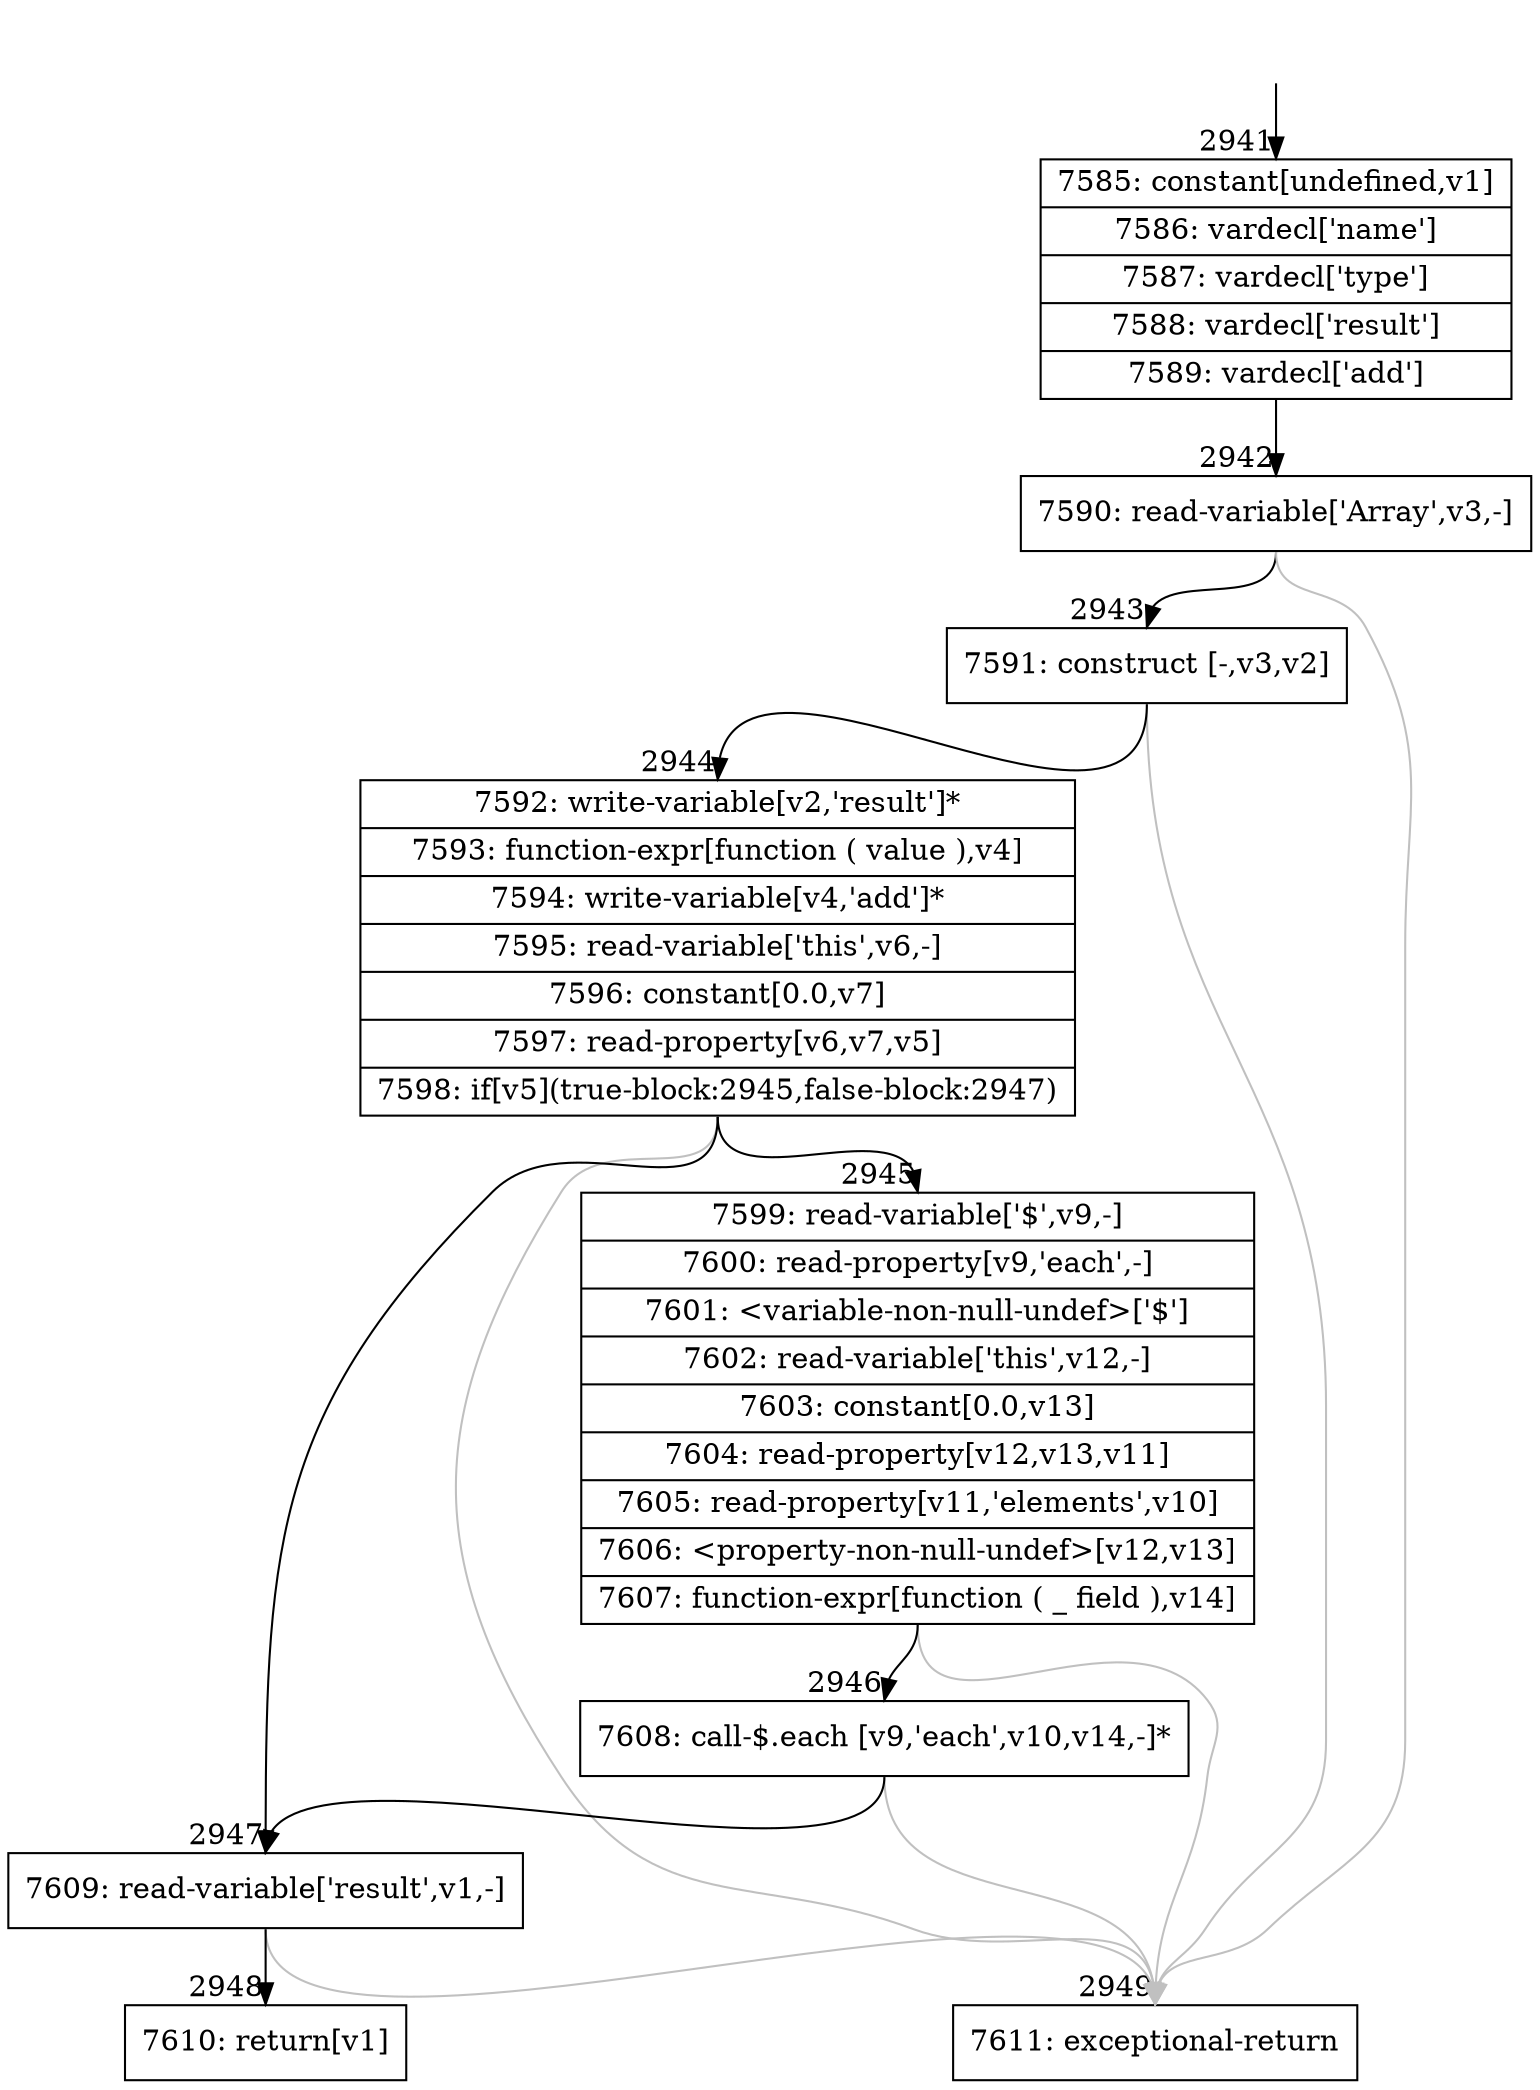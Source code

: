 digraph {
rankdir="TD"
BB_entry245[shape=none,label=""];
BB_entry245 -> BB2941 [tailport=s, headport=n, headlabel="    2941"]
BB2941 [shape=record label="{7585: constant[undefined,v1]|7586: vardecl['name']|7587: vardecl['type']|7588: vardecl['result']|7589: vardecl['add']}" ] 
BB2941 -> BB2942 [tailport=s, headport=n, headlabel="      2942"]
BB2942 [shape=record label="{7590: read-variable['Array',v3,-]}" ] 
BB2942 -> BB2943 [tailport=s, headport=n, headlabel="      2943"]
BB2942 -> BB2949 [tailport=s, headport=n, color=gray, headlabel="      2949"]
BB2943 [shape=record label="{7591: construct [-,v3,v2]}" ] 
BB2943 -> BB2944 [tailport=s, headport=n, headlabel="      2944"]
BB2943 -> BB2949 [tailport=s, headport=n, color=gray]
BB2944 [shape=record label="{7592: write-variable[v2,'result']*|7593: function-expr[function ( value ),v4]|7594: write-variable[v4,'add']*|7595: read-variable['this',v6,-]|7596: constant[0.0,v7]|7597: read-property[v6,v7,v5]|7598: if[v5](true-block:2945,false-block:2947)}" ] 
BB2944 -> BB2945 [tailport=s, headport=n, headlabel="      2945"]
BB2944 -> BB2947 [tailport=s, headport=n, headlabel="      2947"]
BB2944 -> BB2949 [tailport=s, headport=n, color=gray]
BB2945 [shape=record label="{7599: read-variable['$',v9,-]|7600: read-property[v9,'each',-]|7601: \<variable-non-null-undef\>['$']|7602: read-variable['this',v12,-]|7603: constant[0.0,v13]|7604: read-property[v12,v13,v11]|7605: read-property[v11,'elements',v10]|7606: \<property-non-null-undef\>[v12,v13]|7607: function-expr[function ( _ field ),v14]}" ] 
BB2945 -> BB2946 [tailport=s, headport=n, headlabel="      2946"]
BB2945 -> BB2949 [tailport=s, headport=n, color=gray]
BB2946 [shape=record label="{7608: call-$.each [v9,'each',v10,v14,-]*}" ] 
BB2946 -> BB2947 [tailport=s, headport=n]
BB2946 -> BB2949 [tailport=s, headport=n, color=gray]
BB2947 [shape=record label="{7609: read-variable['result',v1,-]}" ] 
BB2947 -> BB2948 [tailport=s, headport=n, headlabel="      2948"]
BB2947 -> BB2949 [tailport=s, headport=n, color=gray]
BB2948 [shape=record label="{7610: return[v1]}" ] 
BB2949 [shape=record label="{7611: exceptional-return}" ] 
//#$~ 1531
}
